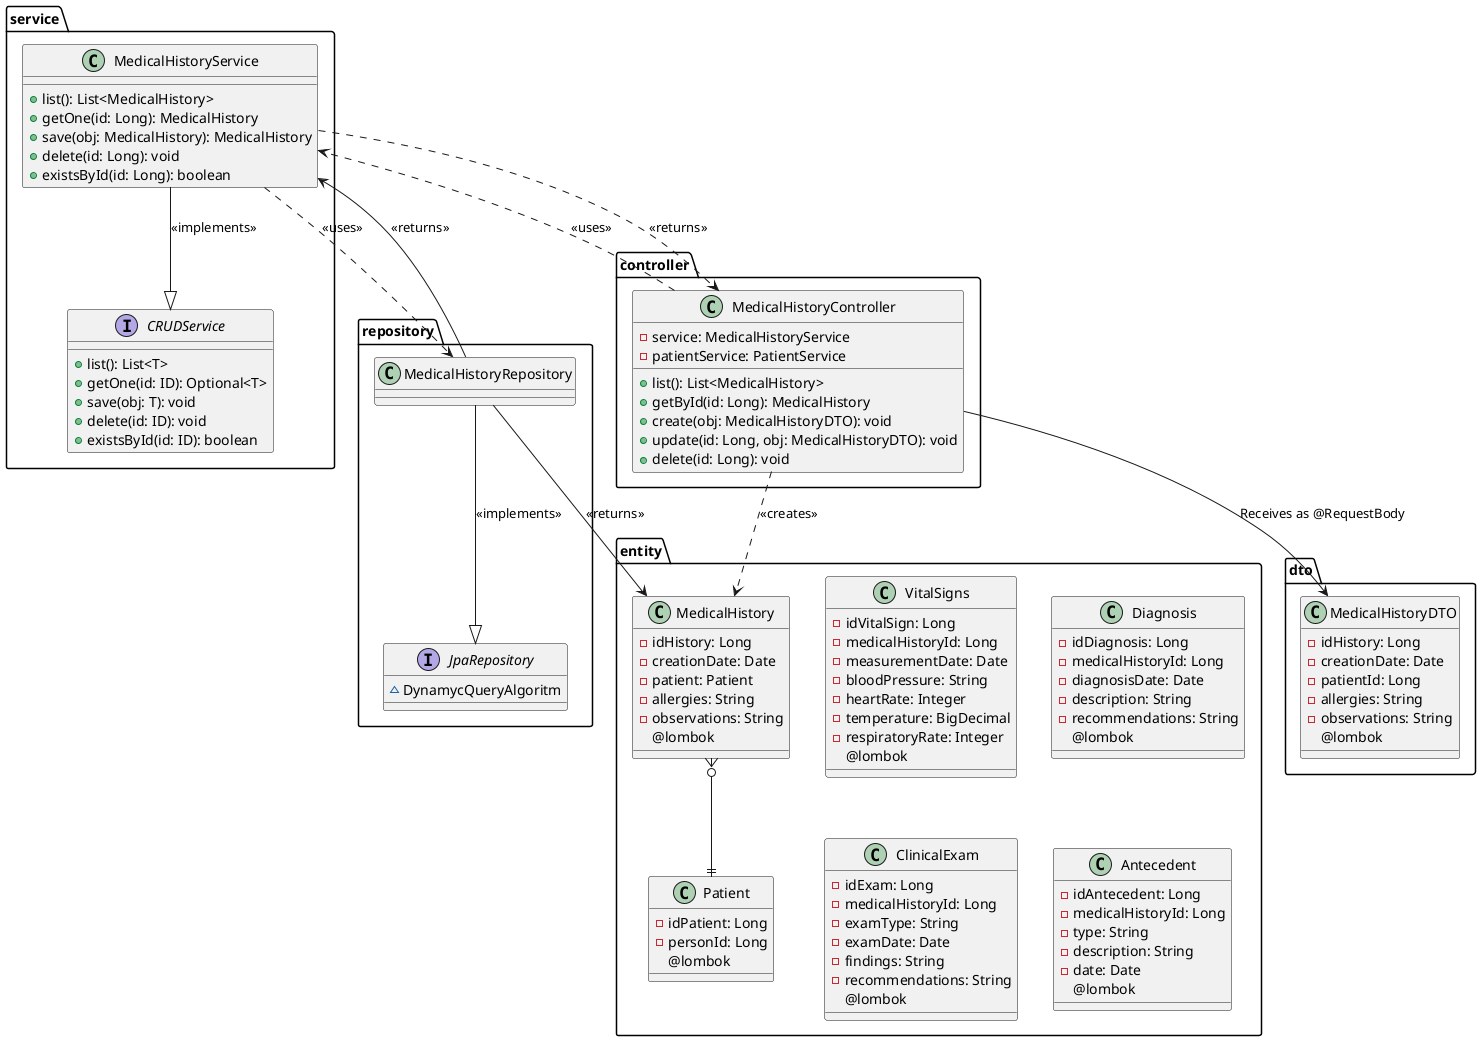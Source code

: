 @startuml MedicalHistory

package controller {

  class MedicalHistoryController {
    -service: MedicalHistoryService
    -patientService: PatientService
    +list(): List<MedicalHistory>
    +getById(id: Long): MedicalHistory
    +create(obj: MedicalHistoryDTO): void
    +update(id: Long, obj: MedicalHistoryDTO): void
    +delete(id: Long): void
  }
}

package service {

  interface CRUDService {
    +list(): List<T>
    +getOne(id: ID): Optional<T>
    +save(obj: T): void
    +delete(id: ID): void
    +existsById(id: ID): boolean
  }

  class MedicalHistoryService {
    +list(): List<MedicalHistory>
    +getOne(id: Long): MedicalHistory
    +save(obj: MedicalHistory): MedicalHistory
    +delete(id: Long): void
    +existsById(id: Long): boolean
  }
}

package repository {

  class MedicalHistoryRepository {}

  interface JpaRepository {
    ~DynamycQueryAlgoritm
  }
}

package dto {

  class MedicalHistoryDTO {
    -idHistory: Long
    -creationDate: Date
    -patientId: Long
    -allergies: String
    -observations: String
    @lombok
  }
}

package entity {

  class MedicalHistory {
    -idHistory: Long
    -creationDate: Date
    -patient: Patient
    -allergies: String
    -observations: String
    @lombok
  }

  class Patient {
    -idPatient: Long
    -personId: Long
    @lombok
  }

  class VitalSigns {
    -idVitalSign: Long
    -medicalHistoryId: Long
    -measurementDate: Date
    -bloodPressure: String
    -heartRate: Integer
    -temperature: BigDecimal
    -respiratoryRate: Integer
    @lombok
  }

  class Diagnosis {
    -idDiagnosis: Long
    -medicalHistoryId: Long
    -diagnosisDate: Date
    -description: String
    -recommendations: String
    @lombok
  }

  class ClinicalExam {
    -idExam: Long
    -medicalHistoryId: Long
    -examType: String
    -examDate: Date
    -findings: String
    -recommendations: String
    @lombok
  }

  class Antecedent {
    -idAntecedent: Long
    -medicalHistoryId: Long
    -type: String
    -description: String
    -date: Date
    @lombok
  }
}

MedicalHistoryController ..> MedicalHistoryService : <<uses>>
MedicalHistoryController --> MedicalHistoryDTO : Receives as @RequestBody
MedicalHistoryController ..> MedicalHistory : <<creates>>

MedicalHistoryService..> MedicalHistoryController: <<returns>>
MedicalHistoryService --|> CRUDService: <<implements>>
MedicalHistoryService ..> MedicalHistoryRepository : <<uses>>

MedicalHistoryRepository --> MedicalHistoryService : <<returns>>
MedicalHistoryRepository --> MedicalHistory : <<returns>>
MedicalHistoryRepository --|> JpaRepository: <<implements>>

MedicalHistory }o--|| Patient

@enduml
